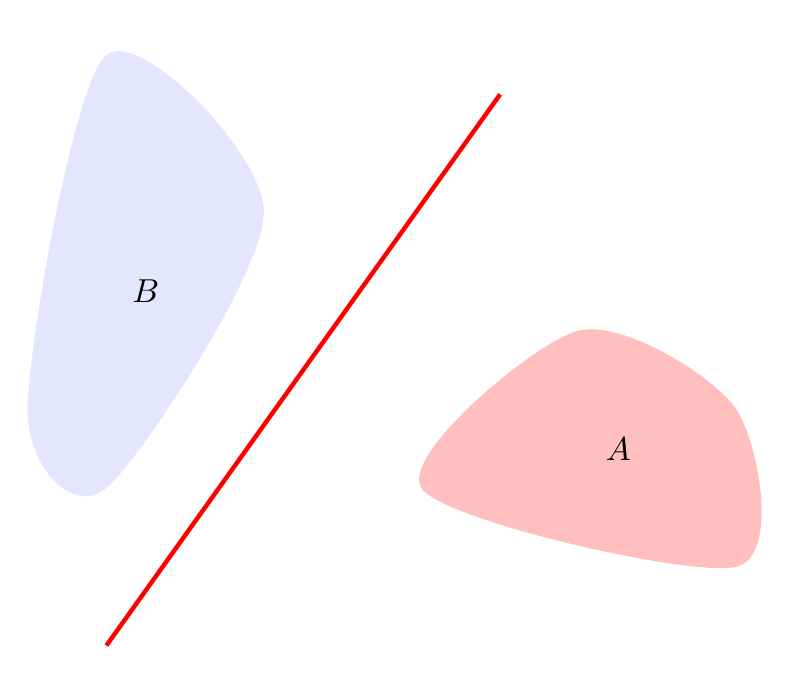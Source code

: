\begin{tikzpicture}

\draw[red,ultra thick] (1,4) -- (-4,-3);

\fill [red!50,opacity=0.5] plot [smooth cycle] coordinates { (0,-1)  (4,-2)  (4,0) (2,1)};
\fill [blue!20,opacity=0.5] plot [smooth cycle] coordinates {   (-4,4.5) (-2,2.5) (-4,-1) (-5,0)};
\node[scale=1.2]  at (2.5,-0.5) {$A$};
\node[scale=1.2]  at (-3.5,1.5) {$B$};

\end{tikzpicture}